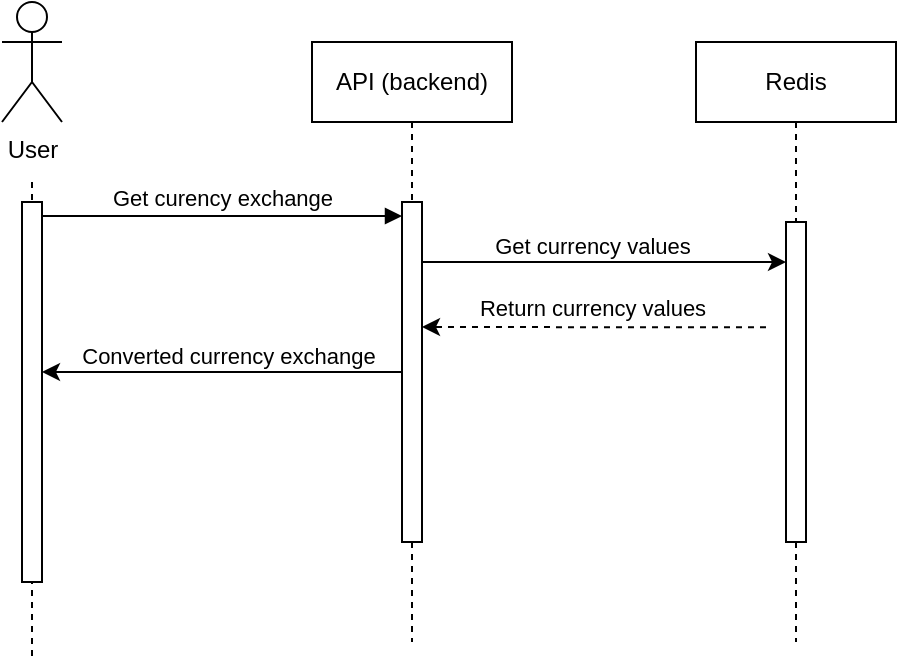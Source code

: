 <mxfile version="21.4.0" type="device">
  <diagram name="Page-1" id="2YBvvXClWsGukQMizWep">
    <mxGraphModel dx="1173" dy="899" grid="1" gridSize="10" guides="1" tooltips="1" connect="1" arrows="1" fold="1" page="1" pageScale="1" pageWidth="850" pageHeight="1100" math="0" shadow="0">
      <root>
        <mxCell id="0" />
        <mxCell id="1" parent="0" />
        <mxCell id="aM9ryv3xv72pqoxQDRHE-5" value="API (backend)" style="shape=umlLifeline;perimeter=lifelinePerimeter;whiteSpace=wrap;html=1;container=0;dropTarget=0;collapsible=0;recursiveResize=0;outlineConnect=0;portConstraint=eastwest;newEdgeStyle={&quot;edgeStyle&quot;:&quot;elbowEdgeStyle&quot;,&quot;elbow&quot;:&quot;vertical&quot;,&quot;curved&quot;:0,&quot;rounded&quot;:0};" parent="1" vertex="1">
          <mxGeometry x="230" y="40" width="100" height="300" as="geometry" />
        </mxCell>
        <mxCell id="aM9ryv3xv72pqoxQDRHE-6" value="" style="html=1;points=[];perimeter=orthogonalPerimeter;outlineConnect=0;targetShapes=umlLifeline;portConstraint=eastwest;newEdgeStyle={&quot;edgeStyle&quot;:&quot;elbowEdgeStyle&quot;,&quot;elbow&quot;:&quot;vertical&quot;,&quot;curved&quot;:0,&quot;rounded&quot;:0};" parent="aM9ryv3xv72pqoxQDRHE-5" vertex="1">
          <mxGeometry x="45" y="80" width="10" height="170" as="geometry" />
        </mxCell>
        <mxCell id="aM9ryv3xv72pqoxQDRHE-7" value="Get curency exchange" style="html=1;verticalAlign=bottom;endArrow=block;edgeStyle=elbowEdgeStyle;elbow=vertical;curved=0;rounded=0;" parent="1" target="aM9ryv3xv72pqoxQDRHE-6" edge="1">
          <mxGeometry relative="1" as="geometry">
            <mxPoint x="95" y="127" as="sourcePoint" />
            <Array as="points">
              <mxPoint x="180" y="127" />
            </Array>
            <mxPoint x="265" y="127" as="targetPoint" />
          </mxGeometry>
        </mxCell>
        <mxCell id="y85h3PkktMuP87ZLB39z-1" value="Redis" style="shape=umlLifeline;perimeter=lifelinePerimeter;whiteSpace=wrap;html=1;container=0;dropTarget=0;collapsible=0;recursiveResize=0;outlineConnect=0;portConstraint=eastwest;newEdgeStyle={&quot;edgeStyle&quot;:&quot;elbowEdgeStyle&quot;,&quot;elbow&quot;:&quot;vertical&quot;,&quot;curved&quot;:0,&quot;rounded&quot;:0};" vertex="1" parent="1">
          <mxGeometry x="422" y="40" width="100" height="300" as="geometry" />
        </mxCell>
        <mxCell id="y85h3PkktMuP87ZLB39z-2" value="" style="html=1;points=[];perimeter=orthogonalPerimeter;outlineConnect=0;targetShapes=umlLifeline;portConstraint=eastwest;newEdgeStyle={&quot;edgeStyle&quot;:&quot;elbowEdgeStyle&quot;,&quot;elbow&quot;:&quot;vertical&quot;,&quot;curved&quot;:0,&quot;rounded&quot;:0};" vertex="1" parent="y85h3PkktMuP87ZLB39z-1">
          <mxGeometry x="45" y="90" width="10" height="160" as="geometry" />
        </mxCell>
        <mxCell id="y85h3PkktMuP87ZLB39z-3" style="edgeStyle=elbowEdgeStyle;rounded=0;orthogonalLoop=1;jettySize=auto;html=1;elbow=vertical;curved=0;" edge="1" parent="1" source="aM9ryv3xv72pqoxQDRHE-6" target="y85h3PkktMuP87ZLB39z-2">
          <mxGeometry relative="1" as="geometry">
            <mxPoint x="450" y="150" as="targetPoint" />
            <Array as="points">
              <mxPoint x="370" y="150" />
            </Array>
          </mxGeometry>
        </mxCell>
        <mxCell id="y85h3PkktMuP87ZLB39z-4" value="Get currency values" style="edgeLabel;html=1;align=center;verticalAlign=bottom;resizable=0;points=[];" vertex="1" connectable="0" parent="y85h3PkktMuP87ZLB39z-3">
          <mxGeometry x="-0.202" relative="1" as="geometry">
            <mxPoint x="12" as="offset" />
          </mxGeometry>
        </mxCell>
        <mxCell id="y85h3PkktMuP87ZLB39z-5" style="edgeStyle=elbowEdgeStyle;rounded=0;orthogonalLoop=1;jettySize=auto;html=1;elbow=vertical;curved=0;dashed=1;" edge="1" parent="1">
          <mxGeometry relative="1" as="geometry">
            <mxPoint x="457" y="182.667" as="sourcePoint" />
            <mxPoint x="285" y="182.667" as="targetPoint" />
          </mxGeometry>
        </mxCell>
        <mxCell id="y85h3PkktMuP87ZLB39z-6" value="Return currency values" style="edgeLabel;html=1;align=center;verticalAlign=bottom;resizable=0;points=[];" vertex="1" connectable="0" parent="y85h3PkktMuP87ZLB39z-5">
          <mxGeometry x="-0.185" y="-1" relative="1" as="geometry">
            <mxPoint x="-17" as="offset" />
          </mxGeometry>
        </mxCell>
        <mxCell id="y85h3PkktMuP87ZLB39z-7" style="edgeStyle=elbowEdgeStyle;rounded=0;orthogonalLoop=1;jettySize=auto;html=1;elbow=vertical;curved=0;" edge="1" parent="1" source="aM9ryv3xv72pqoxQDRHE-6">
          <mxGeometry relative="1" as="geometry">
            <mxPoint x="95" y="205.211" as="targetPoint" />
          </mxGeometry>
        </mxCell>
        <mxCell id="y85h3PkktMuP87ZLB39z-8" value="Converted currency exchange" style="edgeLabel;html=1;align=center;verticalAlign=bottom;resizable=0;points=[];" vertex="1" connectable="0" parent="y85h3PkktMuP87ZLB39z-7">
          <mxGeometry x="0.168" relative="1" as="geometry">
            <mxPoint x="18" as="offset" />
          </mxGeometry>
        </mxCell>
        <mxCell id="y85h3PkktMuP87ZLB39z-10" style="edgeStyle=orthogonalEdgeStyle;rounded=0;orthogonalLoop=1;jettySize=auto;html=1;dashed=1;endArrow=none;endFill=0;movable=1;resizable=1;rotatable=1;deletable=1;editable=1;locked=0;connectable=1;" edge="1" parent="1">
          <mxGeometry relative="1" as="geometry">
            <mxPoint x="90" y="350" as="targetPoint" />
            <mxPoint x="90" y="110" as="sourcePoint" />
          </mxGeometry>
        </mxCell>
        <mxCell id="y85h3PkktMuP87ZLB39z-9" value="User" style="shape=umlActor;verticalLabelPosition=bottom;verticalAlign=top;html=1;outlineConnect=0;movable=1;resizable=1;rotatable=1;deletable=1;editable=1;locked=0;connectable=1;" vertex="1" parent="1">
          <mxGeometry x="75" y="20" width="30" height="60" as="geometry" />
        </mxCell>
        <mxCell id="y85h3PkktMuP87ZLB39z-11" value="" style="html=1;points=[];perimeter=orthogonalPerimeter;outlineConnect=0;targetShapes=umlLifeline;portConstraint=eastwest;newEdgeStyle={&quot;edgeStyle&quot;:&quot;elbowEdgeStyle&quot;,&quot;elbow&quot;:&quot;vertical&quot;,&quot;curved&quot;:0,&quot;rounded&quot;:0};" vertex="1" parent="1">
          <mxGeometry x="85" y="120" width="10" height="190" as="geometry" />
        </mxCell>
      </root>
    </mxGraphModel>
  </diagram>
</mxfile>
